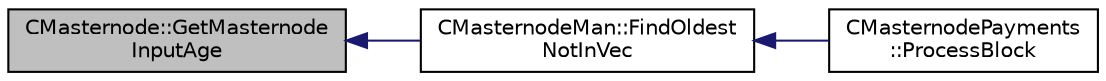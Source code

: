 digraph "CMasternode::GetMasternodeInputAge"
{
  edge [fontname="Helvetica",fontsize="10",labelfontname="Helvetica",labelfontsize="10"];
  node [fontname="Helvetica",fontsize="10",shape=record];
  rankdir="LR";
  Node70 [label="CMasternode::GetMasternode\lInputAge",height=0.2,width=0.4,color="black", fillcolor="grey75", style="filled", fontcolor="black"];
  Node70 -> Node71 [dir="back",color="midnightblue",fontsize="10",style="solid",fontname="Helvetica"];
  Node71 [label="CMasternodeMan::FindOldest\lNotInVec",height=0.2,width=0.4,color="black", fillcolor="white", style="filled",URL="$class_c_masternode_man.html#a573f7201b1bc84d277d17c4e165f8842"];
  Node71 -> Node72 [dir="back",color="midnightblue",fontsize="10",style="solid",fontname="Helvetica"];
  Node72 [label="CMasternodePayments\l::ProcessBlock",height=0.2,width=0.4,color="black", fillcolor="white", style="filled",URL="$class_c_masternode_payments.html#aa23dfbc148f10f601e9771bfcffea441"];
}
